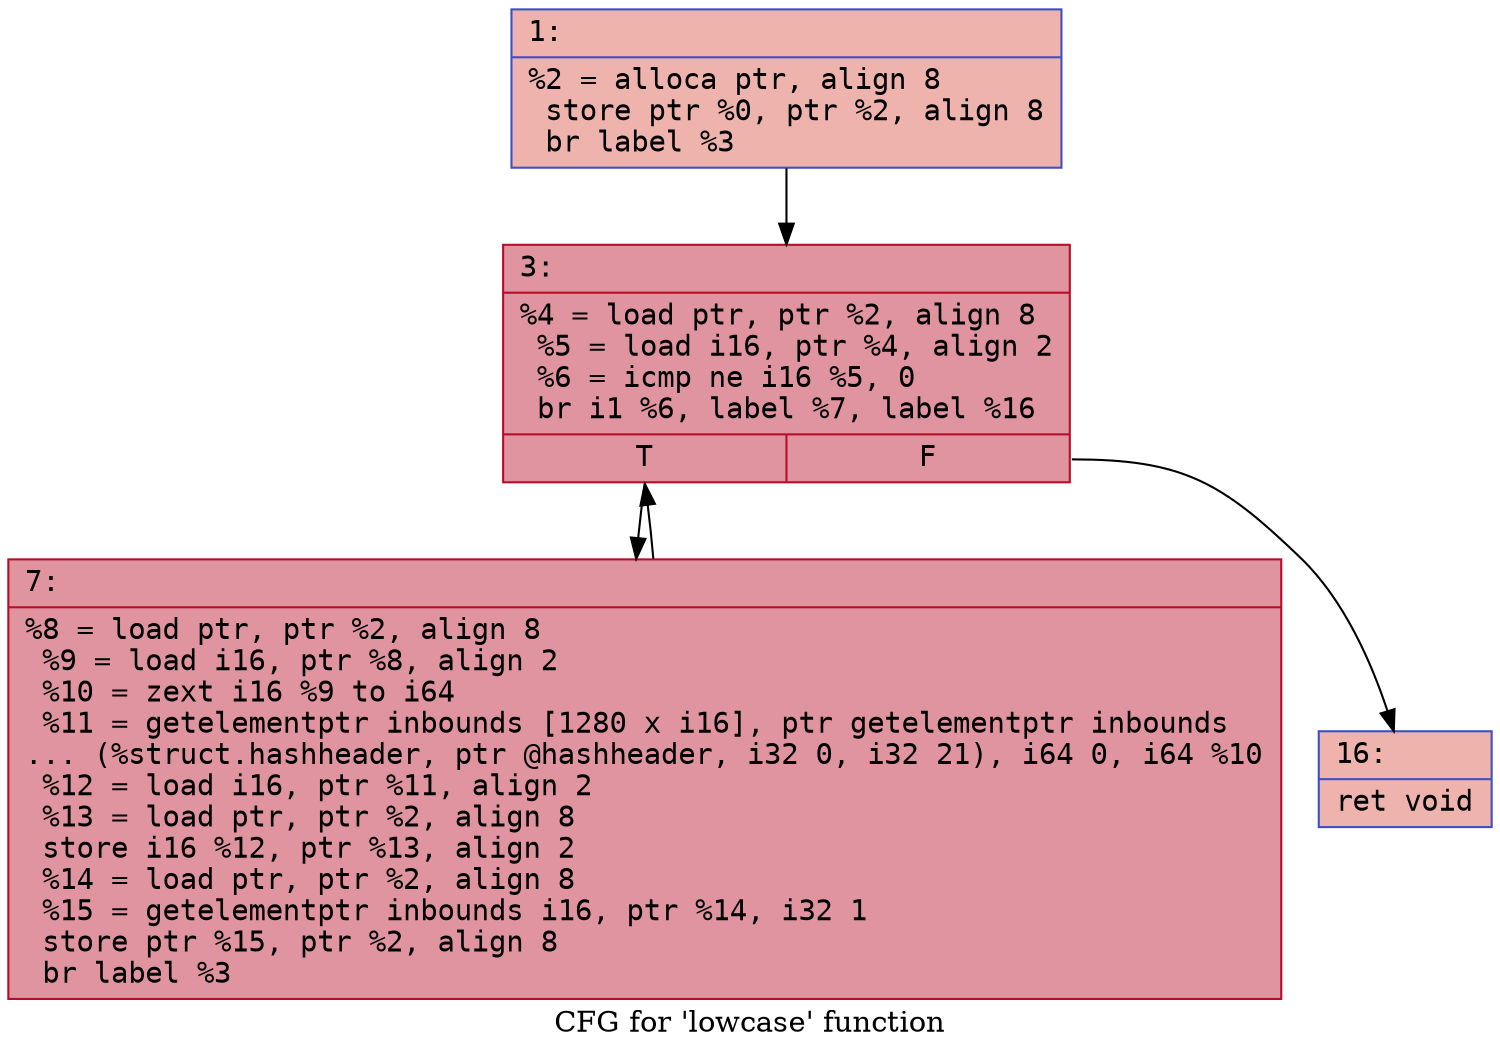 digraph "CFG for 'lowcase' function" {
	label="CFG for 'lowcase' function";

	Node0x6000000d1720 [shape=record,color="#3d50c3ff", style=filled, fillcolor="#d6524470" fontname="Courier",label="{1:\l|  %2 = alloca ptr, align 8\l  store ptr %0, ptr %2, align 8\l  br label %3\l}"];
	Node0x6000000d1720 -> Node0x6000000d1770[tooltip="1 -> 3\nProbability 100.00%" ];
	Node0x6000000d1770 [shape=record,color="#b70d28ff", style=filled, fillcolor="#b70d2870" fontname="Courier",label="{3:\l|  %4 = load ptr, ptr %2, align 8\l  %5 = load i16, ptr %4, align 2\l  %6 = icmp ne i16 %5, 0\l  br i1 %6, label %7, label %16\l|{<s0>T|<s1>F}}"];
	Node0x6000000d1770:s0 -> Node0x6000000d17c0[tooltip="3 -> 7\nProbability 96.88%" ];
	Node0x6000000d1770:s1 -> Node0x6000000d1810[tooltip="3 -> 16\nProbability 3.12%" ];
	Node0x6000000d17c0 [shape=record,color="#b70d28ff", style=filled, fillcolor="#b70d2870" fontname="Courier",label="{7:\l|  %8 = load ptr, ptr %2, align 8\l  %9 = load i16, ptr %8, align 2\l  %10 = zext i16 %9 to i64\l  %11 = getelementptr inbounds [1280 x i16], ptr getelementptr inbounds\l... (%struct.hashheader, ptr @hashheader, i32 0, i32 21), i64 0, i64 %10\l  %12 = load i16, ptr %11, align 2\l  %13 = load ptr, ptr %2, align 8\l  store i16 %12, ptr %13, align 2\l  %14 = load ptr, ptr %2, align 8\l  %15 = getelementptr inbounds i16, ptr %14, i32 1\l  store ptr %15, ptr %2, align 8\l  br label %3\l}"];
	Node0x6000000d17c0 -> Node0x6000000d1770[tooltip="7 -> 3\nProbability 100.00%" ];
	Node0x6000000d1810 [shape=record,color="#3d50c3ff", style=filled, fillcolor="#d6524470" fontname="Courier",label="{16:\l|  ret void\l}"];
}
